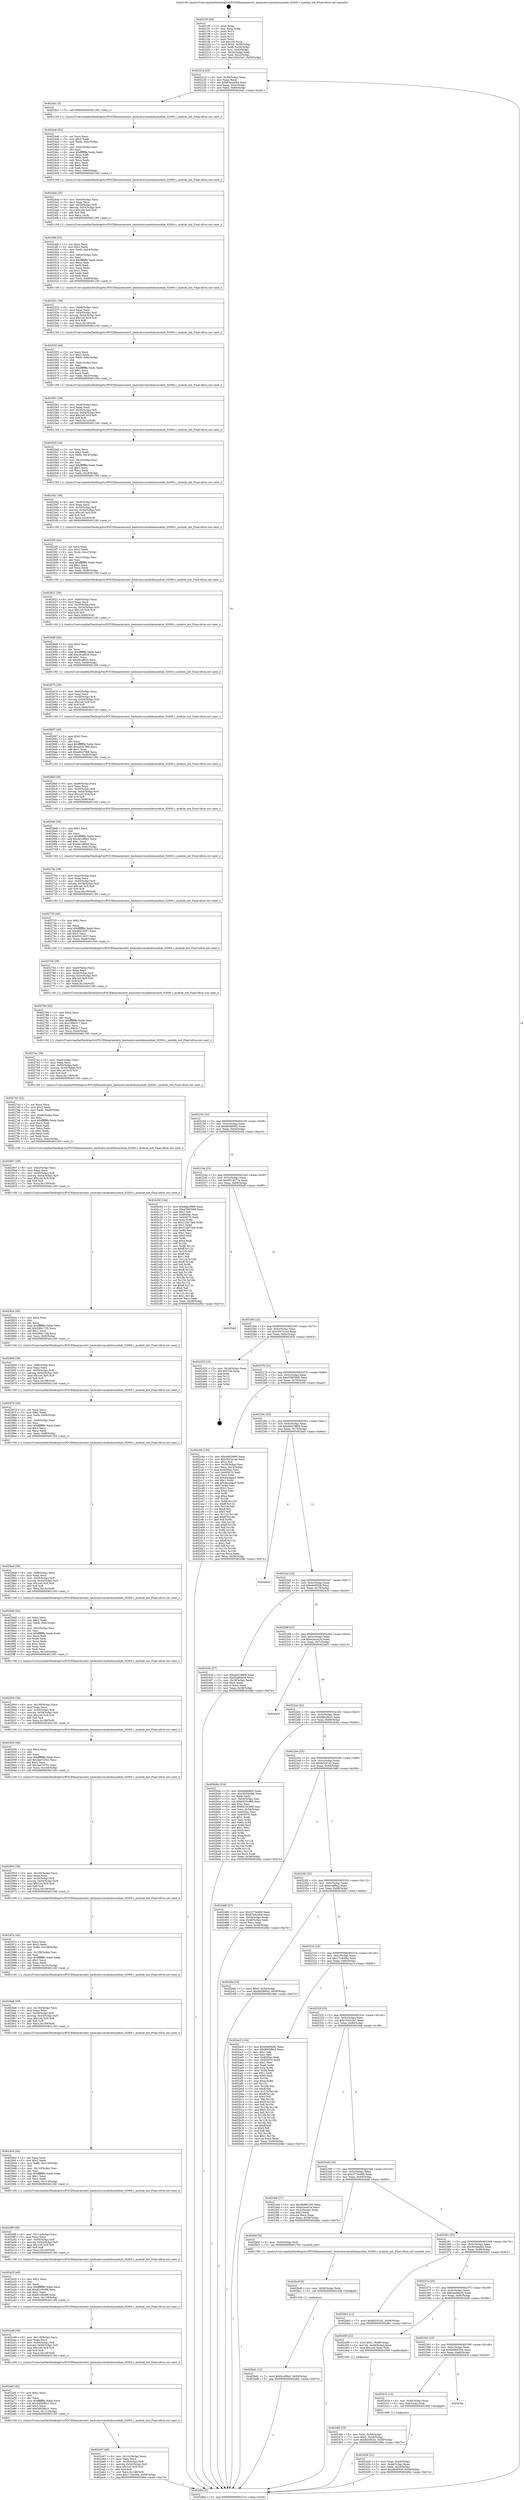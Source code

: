 digraph "0x4021f0" {
  label = "0x4021f0 (/mnt/c/Users/mathe/Desktop/tcc/POCII/binaries/extr_hashcatsrcmodulesmodule_02000.c_module_init_Final-ollvm.out::main(0))"
  labelloc = "t"
  node[shape=record]

  Entry [label="",width=0.3,height=0.3,shape=circle,fillcolor=black,style=filled]
  "0x40221d" [label="{
     0x40221d [23]\l
     | [instrs]\l
     &nbsp;&nbsp;0x40221d \<+3\>: mov -0x58(%rbp),%eax\l
     &nbsp;&nbsp;0x402220 \<+2\>: mov %eax,%ecx\l
     &nbsp;&nbsp;0x402222 \<+6\>: sub $0x87e420b4,%ecx\l
     &nbsp;&nbsp;0x402228 \<+3\>: mov %eax,-0x5c(%rbp)\l
     &nbsp;&nbsp;0x40222b \<+3\>: mov %ecx,-0x60(%rbp)\l
     &nbsp;&nbsp;0x40222e \<+6\>: je 00000000004024a1 \<main+0x2b1\>\l
  }"]
  "0x4024a1" [label="{
     0x4024a1 [5]\l
     | [instrs]\l
     &nbsp;&nbsp;0x4024a1 \<+5\>: call 0000000000401160 \<next_i\>\l
     | [calls]\l
     &nbsp;&nbsp;0x401160 \{1\} (/mnt/c/Users/mathe/Desktop/tcc/POCII/binaries/extr_hashcatsrcmodulesmodule_02000.c_module_init_Final-ollvm.out::next_i)\l
  }"]
  "0x402234" [label="{
     0x402234 [22]\l
     | [instrs]\l
     &nbsp;&nbsp;0x402234 \<+5\>: jmp 0000000000402239 \<main+0x49\>\l
     &nbsp;&nbsp;0x402239 \<+3\>: mov -0x5c(%rbp),%eax\l
     &nbsp;&nbsp;0x40223c \<+5\>: sub $0x8b5885f2,%eax\l
     &nbsp;&nbsp;0x402241 \<+3\>: mov %eax,-0x64(%rbp)\l
     &nbsp;&nbsp;0x402244 \<+6\>: je 0000000000402c0d \<main+0xa1d\>\l
  }"]
  Exit [label="",width=0.3,height=0.3,shape=circle,fillcolor=black,style=filled,peripheries=2]
  "0x402c0d" [label="{
     0x402c0d [144]\l
     | [instrs]\l
     &nbsp;&nbsp;0x402c0d \<+5\>: mov $0x6db299f0,%eax\l
     &nbsp;&nbsp;0x402c12 \<+5\>: mov $0xd7897668,%ecx\l
     &nbsp;&nbsp;0x402c17 \<+2\>: mov $0x1,%dl\l
     &nbsp;&nbsp;0x402c19 \<+7\>: mov 0x4050ac,%esi\l
     &nbsp;&nbsp;0x402c20 \<+7\>: mov 0x405070,%edi\l
     &nbsp;&nbsp;0x402c27 \<+3\>: mov %esi,%r8d\l
     &nbsp;&nbsp;0x402c2a \<+7\>: sub $0x31bb73e9,%r8d\l
     &nbsp;&nbsp;0x402c31 \<+4\>: sub $0x1,%r8d\l
     &nbsp;&nbsp;0x402c35 \<+7\>: add $0x31bb73e9,%r8d\l
     &nbsp;&nbsp;0x402c3c \<+4\>: imul %r8d,%esi\l
     &nbsp;&nbsp;0x402c40 \<+3\>: and $0x1,%esi\l
     &nbsp;&nbsp;0x402c43 \<+3\>: cmp $0x0,%esi\l
     &nbsp;&nbsp;0x402c46 \<+4\>: sete %r9b\l
     &nbsp;&nbsp;0x402c4a \<+3\>: cmp $0xa,%edi\l
     &nbsp;&nbsp;0x402c4d \<+4\>: setl %r10b\l
     &nbsp;&nbsp;0x402c51 \<+3\>: mov %r9b,%r11b\l
     &nbsp;&nbsp;0x402c54 \<+4\>: xor $0xff,%r11b\l
     &nbsp;&nbsp;0x402c58 \<+3\>: mov %r10b,%bl\l
     &nbsp;&nbsp;0x402c5b \<+3\>: xor $0xff,%bl\l
     &nbsp;&nbsp;0x402c5e \<+3\>: xor $0x1,%dl\l
     &nbsp;&nbsp;0x402c61 \<+3\>: mov %r11b,%r14b\l
     &nbsp;&nbsp;0x402c64 \<+4\>: and $0xff,%r14b\l
     &nbsp;&nbsp;0x402c68 \<+3\>: and %dl,%r9b\l
     &nbsp;&nbsp;0x402c6b \<+3\>: mov %bl,%r15b\l
     &nbsp;&nbsp;0x402c6e \<+4\>: and $0xff,%r15b\l
     &nbsp;&nbsp;0x402c72 \<+3\>: and %dl,%r10b\l
     &nbsp;&nbsp;0x402c75 \<+3\>: or %r9b,%r14b\l
     &nbsp;&nbsp;0x402c78 \<+3\>: or %r10b,%r15b\l
     &nbsp;&nbsp;0x402c7b \<+3\>: xor %r15b,%r14b\l
     &nbsp;&nbsp;0x402c7e \<+3\>: or %bl,%r11b\l
     &nbsp;&nbsp;0x402c81 \<+4\>: xor $0xff,%r11b\l
     &nbsp;&nbsp;0x402c85 \<+3\>: or $0x1,%dl\l
     &nbsp;&nbsp;0x402c88 \<+3\>: and %dl,%r11b\l
     &nbsp;&nbsp;0x402c8b \<+3\>: or %r11b,%r14b\l
     &nbsp;&nbsp;0x402c8e \<+4\>: test $0x1,%r14b\l
     &nbsp;&nbsp;0x402c92 \<+3\>: cmovne %ecx,%eax\l
     &nbsp;&nbsp;0x402c95 \<+3\>: mov %eax,-0x58(%rbp)\l
     &nbsp;&nbsp;0x402c98 \<+5\>: jmp 0000000000402d6e \<main+0xb7e\>\l
  }"]
  "0x40224a" [label="{
     0x40224a [22]\l
     | [instrs]\l
     &nbsp;&nbsp;0x40224a \<+5\>: jmp 000000000040224f \<main+0x5f\>\l
     &nbsp;&nbsp;0x40224f \<+3\>: mov -0x5c(%rbp),%eax\l
     &nbsp;&nbsp;0x402252 \<+5\>: sub $0x9014077e,%eax\l
     &nbsp;&nbsp;0x402257 \<+3\>: mov %eax,-0x68(%rbp)\l
     &nbsp;&nbsp;0x40225a \<+6\>: je 0000000000402be9 \<main+0x9f9\>\l
  }"]
  "0x402bd1" [label="{
     0x402bd1 [12]\l
     | [instrs]\l
     &nbsp;&nbsp;0x402bd1 \<+7\>: movl $0xfccdf6e2,-0x58(%rbp)\l
     &nbsp;&nbsp;0x402bd8 \<+5\>: jmp 0000000000402d6e \<main+0xb7e\>\l
  }"]
  "0x402be9" [label="{
     0x402be9\l
  }", style=dashed]
  "0x402260" [label="{
     0x402260 [22]\l
     | [instrs]\l
     &nbsp;&nbsp;0x402260 \<+5\>: jmp 0000000000402265 \<main+0x75\>\l
     &nbsp;&nbsp;0x402265 \<+3\>: mov -0x5c(%rbp),%eax\l
     &nbsp;&nbsp;0x402268 \<+5\>: sub $0xc947a1a4,%eax\l
     &nbsp;&nbsp;0x40226d \<+3\>: mov %eax,-0x6c(%rbp)\l
     &nbsp;&nbsp;0x402270 \<+6\>: je 0000000000402d33 \<main+0xb43\>\l
  }"]
  "0x402bc8" [label="{
     0x402bc8 [9]\l
     | [instrs]\l
     &nbsp;&nbsp;0x402bc8 \<+4\>: mov -0x50(%rbp),%rdi\l
     &nbsp;&nbsp;0x402bcc \<+5\>: call 0000000000401030 \<free@plt\>\l
     | [calls]\l
     &nbsp;&nbsp;0x401030 \{1\} (unknown)\l
  }"]
  "0x402d33" [label="{
     0x402d33 [19]\l
     | [instrs]\l
     &nbsp;&nbsp;0x402d33 \<+3\>: mov -0x24(%rbp),%eax\l
     &nbsp;&nbsp;0x402d36 \<+7\>: add $0x100,%rsp\l
     &nbsp;&nbsp;0x402d3d \<+1\>: pop %rbx\l
     &nbsp;&nbsp;0x402d3e \<+2\>: pop %r12\l
     &nbsp;&nbsp;0x402d40 \<+2\>: pop %r14\l
     &nbsp;&nbsp;0x402d42 \<+2\>: pop %r15\l
     &nbsp;&nbsp;0x402d44 \<+1\>: pop %rbp\l
     &nbsp;&nbsp;0x402d45 \<+1\>: ret\l
  }"]
  "0x402276" [label="{
     0x402276 [22]\l
     | [instrs]\l
     &nbsp;&nbsp;0x402276 \<+5\>: jmp 000000000040227b \<main+0x8b\>\l
     &nbsp;&nbsp;0x40227b \<+3\>: mov -0x5c(%rbp),%eax\l
     &nbsp;&nbsp;0x40227e \<+5\>: sub $0xd7897668,%eax\l
     &nbsp;&nbsp;0x402283 \<+3\>: mov %eax,-0x70(%rbp)\l
     &nbsp;&nbsp;0x402286 \<+6\>: je 0000000000402c9d \<main+0xaad\>\l
  }"]
  "0x402a97" [label="{
     0x402a97 [46]\l
     | [instrs]\l
     &nbsp;&nbsp;0x402a97 \<+6\>: mov -0x11c(%rbp),%ecx\l
     &nbsp;&nbsp;0x402a9d \<+3\>: imul %eax,%ecx\l
     &nbsp;&nbsp;0x402aa0 \<+4\>: mov -0x50(%rbp),%r8\l
     &nbsp;&nbsp;0x402aa4 \<+4\>: movslq -0x54(%rbp),%r9\l
     &nbsp;&nbsp;0x402aa8 \<+7\>: imul $0x1e0,%r9,%r9\l
     &nbsp;&nbsp;0x402aaf \<+3\>: add %r9,%r8\l
     &nbsp;&nbsp;0x402ab2 \<+7\>: mov %ecx,0x1d8(%r8)\l
     &nbsp;&nbsp;0x402ab9 \<+7\>: movl $0x17c4c49a,-0x58(%rbp)\l
     &nbsp;&nbsp;0x402ac0 \<+5\>: jmp 0000000000402d6e \<main+0xb7e\>\l
  }"]
  "0x402c9d" [label="{
     0x402c9d [150]\l
     | [instrs]\l
     &nbsp;&nbsp;0x402c9d \<+5\>: mov $0x6db299f0,%eax\l
     &nbsp;&nbsp;0x402ca2 \<+5\>: mov $0xc947a1a4,%ecx\l
     &nbsp;&nbsp;0x402ca7 \<+2\>: mov $0x1,%dl\l
     &nbsp;&nbsp;0x402ca9 \<+3\>: mov -0x30(%rbp),%esi\l
     &nbsp;&nbsp;0x402cac \<+3\>: mov %esi,-0x24(%rbp)\l
     &nbsp;&nbsp;0x402caf \<+7\>: mov 0x4050ac,%esi\l
     &nbsp;&nbsp;0x402cb6 \<+7\>: mov 0x405070,%edi\l
     &nbsp;&nbsp;0x402cbd \<+3\>: mov %esi,%r8d\l
     &nbsp;&nbsp;0x402cc0 \<+7\>: sub $0x4ea4aac5,%r8d\l
     &nbsp;&nbsp;0x402cc7 \<+4\>: sub $0x1,%r8d\l
     &nbsp;&nbsp;0x402ccb \<+7\>: add $0x4ea4aac5,%r8d\l
     &nbsp;&nbsp;0x402cd2 \<+4\>: imul %r8d,%esi\l
     &nbsp;&nbsp;0x402cd6 \<+3\>: and $0x1,%esi\l
     &nbsp;&nbsp;0x402cd9 \<+3\>: cmp $0x0,%esi\l
     &nbsp;&nbsp;0x402cdc \<+4\>: sete %r9b\l
     &nbsp;&nbsp;0x402ce0 \<+3\>: cmp $0xa,%edi\l
     &nbsp;&nbsp;0x402ce3 \<+4\>: setl %r10b\l
     &nbsp;&nbsp;0x402ce7 \<+3\>: mov %r9b,%r11b\l
     &nbsp;&nbsp;0x402cea \<+4\>: xor $0xff,%r11b\l
     &nbsp;&nbsp;0x402cee \<+3\>: mov %r10b,%bl\l
     &nbsp;&nbsp;0x402cf1 \<+3\>: xor $0xff,%bl\l
     &nbsp;&nbsp;0x402cf4 \<+3\>: xor $0x1,%dl\l
     &nbsp;&nbsp;0x402cf7 \<+3\>: mov %r11b,%r14b\l
     &nbsp;&nbsp;0x402cfa \<+4\>: and $0xff,%r14b\l
     &nbsp;&nbsp;0x402cfe \<+3\>: and %dl,%r9b\l
     &nbsp;&nbsp;0x402d01 \<+3\>: mov %bl,%r15b\l
     &nbsp;&nbsp;0x402d04 \<+4\>: and $0xff,%r15b\l
     &nbsp;&nbsp;0x402d08 \<+3\>: and %dl,%r10b\l
     &nbsp;&nbsp;0x402d0b \<+3\>: or %r9b,%r14b\l
     &nbsp;&nbsp;0x402d0e \<+3\>: or %r10b,%r15b\l
     &nbsp;&nbsp;0x402d11 \<+3\>: xor %r15b,%r14b\l
     &nbsp;&nbsp;0x402d14 \<+3\>: or %bl,%r11b\l
     &nbsp;&nbsp;0x402d17 \<+4\>: xor $0xff,%r11b\l
     &nbsp;&nbsp;0x402d1b \<+3\>: or $0x1,%dl\l
     &nbsp;&nbsp;0x402d1e \<+3\>: and %dl,%r11b\l
     &nbsp;&nbsp;0x402d21 \<+3\>: or %r11b,%r14b\l
     &nbsp;&nbsp;0x402d24 \<+4\>: test $0x1,%r14b\l
     &nbsp;&nbsp;0x402d28 \<+3\>: cmovne %ecx,%eax\l
     &nbsp;&nbsp;0x402d2b \<+3\>: mov %eax,-0x58(%rbp)\l
     &nbsp;&nbsp;0x402d2e \<+5\>: jmp 0000000000402d6e \<main+0xb7e\>\l
  }"]
  "0x40228c" [label="{
     0x40228c [22]\l
     | [instrs]\l
     &nbsp;&nbsp;0x40228c \<+5\>: jmp 0000000000402291 \<main+0xa1\>\l
     &nbsp;&nbsp;0x402291 \<+3\>: mov -0x5c(%rbp),%eax\l
     &nbsp;&nbsp;0x402294 \<+5\>: sub $0xddd19869,%eax\l
     &nbsp;&nbsp;0x402299 \<+3\>: mov %eax,-0x74(%rbp)\l
     &nbsp;&nbsp;0x40229c \<+6\>: je 0000000000402bdd \<main+0x9ed\>\l
  }"]
  "0x402a6f" [label="{
     0x402a6f [40]\l
     | [instrs]\l
     &nbsp;&nbsp;0x402a6f \<+5\>: mov $0x2,%ecx\l
     &nbsp;&nbsp;0x402a74 \<+1\>: cltd\l
     &nbsp;&nbsp;0x402a75 \<+2\>: idiv %ecx\l
     &nbsp;&nbsp;0x402a77 \<+6\>: imul $0xfffffffe,%edx,%ecx\l
     &nbsp;&nbsp;0x402a7d \<+6\>: sub $0x5d028b21,%ecx\l
     &nbsp;&nbsp;0x402a83 \<+3\>: add $0x1,%ecx\l
     &nbsp;&nbsp;0x402a86 \<+6\>: add $0x5d028b21,%ecx\l
     &nbsp;&nbsp;0x402a8c \<+6\>: mov %ecx,-0x11c(%rbp)\l
     &nbsp;&nbsp;0x402a92 \<+5\>: call 0000000000401160 \<next_i\>\l
     | [calls]\l
     &nbsp;&nbsp;0x401160 \{1\} (/mnt/c/Users/mathe/Desktop/tcc/POCII/binaries/extr_hashcatsrcmodulesmodule_02000.c_module_init_Final-ollvm.out::next_i)\l
  }"]
  "0x402bdd" [label="{
     0x402bdd\l
  }", style=dashed]
  "0x4022a2" [label="{
     0x4022a2 [22]\l
     | [instrs]\l
     &nbsp;&nbsp;0x4022a2 \<+5\>: jmp 00000000004022a7 \<main+0xb7\>\l
     &nbsp;&nbsp;0x4022a7 \<+3\>: mov -0x5c(%rbp),%eax\l
     &nbsp;&nbsp;0x4022aa \<+5\>: sub $0xdfc9f326,%eax\l
     &nbsp;&nbsp;0x4022af \<+3\>: mov %eax,-0x78(%rbp)\l
     &nbsp;&nbsp;0x4022b2 \<+6\>: je 000000000040243d \<main+0x24d\>\l
  }"]
  "0x402a48" [label="{
     0x402a48 [39]\l
     | [instrs]\l
     &nbsp;&nbsp;0x402a48 \<+6\>: mov -0x118(%rbp),%ecx\l
     &nbsp;&nbsp;0x402a4e \<+3\>: imul %eax,%ecx\l
     &nbsp;&nbsp;0x402a51 \<+4\>: mov -0x50(%rbp),%r8\l
     &nbsp;&nbsp;0x402a55 \<+4\>: movslq -0x54(%rbp),%r9\l
     &nbsp;&nbsp;0x402a59 \<+7\>: imul $0x1e0,%r9,%r9\l
     &nbsp;&nbsp;0x402a60 \<+3\>: add %r9,%r8\l
     &nbsp;&nbsp;0x402a63 \<+7\>: mov %ecx,0x1d4(%r8)\l
     &nbsp;&nbsp;0x402a6a \<+5\>: call 0000000000401160 \<next_i\>\l
     | [calls]\l
     &nbsp;&nbsp;0x401160 \{1\} (/mnt/c/Users/mathe/Desktop/tcc/POCII/binaries/extr_hashcatsrcmodulesmodule_02000.c_module_init_Final-ollvm.out::next_i)\l
  }"]
  "0x40243d" [label="{
     0x40243d [27]\l
     | [instrs]\l
     &nbsp;&nbsp;0x40243d \<+5\>: mov $0xddd19869,%eax\l
     &nbsp;&nbsp;0x402442 \<+5\>: mov $0x5aa9da34,%ecx\l
     &nbsp;&nbsp;0x402447 \<+3\>: mov -0x28(%rbp),%edx\l
     &nbsp;&nbsp;0x40244a \<+3\>: cmp $0x0,%edx\l
     &nbsp;&nbsp;0x40244d \<+3\>: cmove %ecx,%eax\l
     &nbsp;&nbsp;0x402450 \<+3\>: mov %eax,-0x58(%rbp)\l
     &nbsp;&nbsp;0x402453 \<+5\>: jmp 0000000000402d6e \<main+0xb7e\>\l
  }"]
  "0x4022b8" [label="{
     0x4022b8 [22]\l
     | [instrs]\l
     &nbsp;&nbsp;0x4022b8 \<+5\>: jmp 00000000004022bd \<main+0xcd\>\l
     &nbsp;&nbsp;0x4022bd \<+3\>: mov -0x5c(%rbp),%eax\l
     &nbsp;&nbsp;0x4022c0 \<+5\>: sub $0xe2ecec2a,%eax\l
     &nbsp;&nbsp;0x4022c5 \<+3\>: mov %eax,-0x7c(%rbp)\l
     &nbsp;&nbsp;0x4022c8 \<+6\>: je 0000000000402403 \<main+0x213\>\l
  }"]
  "0x402a20" [label="{
     0x402a20 [40]\l
     | [instrs]\l
     &nbsp;&nbsp;0x402a20 \<+5\>: mov $0x2,%ecx\l
     &nbsp;&nbsp;0x402a25 \<+1\>: cltd\l
     &nbsp;&nbsp;0x402a26 \<+2\>: idiv %ecx\l
     &nbsp;&nbsp;0x402a28 \<+6\>: imul $0xfffffffe,%edx,%ecx\l
     &nbsp;&nbsp;0x402a2e \<+6\>: add $0x81c00d9f,%ecx\l
     &nbsp;&nbsp;0x402a34 \<+3\>: add $0x1,%ecx\l
     &nbsp;&nbsp;0x402a37 \<+6\>: sub $0x81c00d9f,%ecx\l
     &nbsp;&nbsp;0x402a3d \<+6\>: mov %ecx,-0x118(%rbp)\l
     &nbsp;&nbsp;0x402a43 \<+5\>: call 0000000000401160 \<next_i\>\l
     | [calls]\l
     &nbsp;&nbsp;0x401160 \{1\} (/mnt/c/Users/mathe/Desktop/tcc/POCII/binaries/extr_hashcatsrcmodulesmodule_02000.c_module_init_Final-ollvm.out::next_i)\l
  }"]
  "0x402403" [label="{
     0x402403\l
  }", style=dashed]
  "0x4022ce" [label="{
     0x4022ce [22]\l
     | [instrs]\l
     &nbsp;&nbsp;0x4022ce \<+5\>: jmp 00000000004022d3 \<main+0xe3\>\l
     &nbsp;&nbsp;0x4022d3 \<+3\>: mov -0x5c(%rbp),%eax\l
     &nbsp;&nbsp;0x4022d6 \<+5\>: sub $0xf8929be3,%eax\l
     &nbsp;&nbsp;0x4022db \<+3\>: mov %eax,-0x80(%rbp)\l
     &nbsp;&nbsp;0x4022de \<+6\>: je 0000000000402b4b \<main+0x95b\>\l
  }"]
  "0x4029f9" [label="{
     0x4029f9 [39]\l
     | [instrs]\l
     &nbsp;&nbsp;0x4029f9 \<+6\>: mov -0x114(%rbp),%ecx\l
     &nbsp;&nbsp;0x4029ff \<+3\>: imul %eax,%ecx\l
     &nbsp;&nbsp;0x402a02 \<+4\>: mov -0x50(%rbp),%r8\l
     &nbsp;&nbsp;0x402a06 \<+4\>: movslq -0x54(%rbp),%r9\l
     &nbsp;&nbsp;0x402a0a \<+7\>: imul $0x1e0,%r9,%r9\l
     &nbsp;&nbsp;0x402a11 \<+3\>: add %r9,%r8\l
     &nbsp;&nbsp;0x402a14 \<+7\>: mov %ecx,0x1d0(%r8)\l
     &nbsp;&nbsp;0x402a1b \<+5\>: call 0000000000401160 \<next_i\>\l
     | [calls]\l
     &nbsp;&nbsp;0x401160 \{1\} (/mnt/c/Users/mathe/Desktop/tcc/POCII/binaries/extr_hashcatsrcmodulesmodule_02000.c_module_init_Final-ollvm.out::next_i)\l
  }"]
  "0x402b4b" [label="{
     0x402b4b [104]\l
     | [instrs]\l
     &nbsp;&nbsp;0x402b4b \<+5\>: mov $0x6fa80b62,%eax\l
     &nbsp;&nbsp;0x402b50 \<+5\>: mov $0x3b3bbd94,%ecx\l
     &nbsp;&nbsp;0x402b55 \<+2\>: xor %edx,%edx\l
     &nbsp;&nbsp;0x402b57 \<+3\>: mov -0x54(%rbp),%esi\l
     &nbsp;&nbsp;0x402b5a \<+6\>: sub $0xb510c988,%esi\l
     &nbsp;&nbsp;0x402b60 \<+3\>: add $0x1,%esi\l
     &nbsp;&nbsp;0x402b63 \<+6\>: add $0xb510c988,%esi\l
     &nbsp;&nbsp;0x402b69 \<+3\>: mov %esi,-0x54(%rbp)\l
     &nbsp;&nbsp;0x402b6c \<+7\>: mov 0x4050ac,%esi\l
     &nbsp;&nbsp;0x402b73 \<+7\>: mov 0x405070,%edi\l
     &nbsp;&nbsp;0x402b7a \<+3\>: sub $0x1,%edx\l
     &nbsp;&nbsp;0x402b7d \<+3\>: mov %esi,%r8d\l
     &nbsp;&nbsp;0x402b80 \<+3\>: add %edx,%r8d\l
     &nbsp;&nbsp;0x402b83 \<+4\>: imul %r8d,%esi\l
     &nbsp;&nbsp;0x402b87 \<+3\>: and $0x1,%esi\l
     &nbsp;&nbsp;0x402b8a \<+3\>: cmp $0x0,%esi\l
     &nbsp;&nbsp;0x402b8d \<+4\>: sete %r9b\l
     &nbsp;&nbsp;0x402b91 \<+3\>: cmp $0xa,%edi\l
     &nbsp;&nbsp;0x402b94 \<+4\>: setl %r10b\l
     &nbsp;&nbsp;0x402b98 \<+3\>: mov %r9b,%r11b\l
     &nbsp;&nbsp;0x402b9b \<+3\>: and %r10b,%r11b\l
     &nbsp;&nbsp;0x402b9e \<+3\>: xor %r10b,%r9b\l
     &nbsp;&nbsp;0x402ba1 \<+3\>: or %r9b,%r11b\l
     &nbsp;&nbsp;0x402ba4 \<+4\>: test $0x1,%r11b\l
     &nbsp;&nbsp;0x402ba8 \<+3\>: cmovne %ecx,%eax\l
     &nbsp;&nbsp;0x402bab \<+3\>: mov %eax,-0x58(%rbp)\l
     &nbsp;&nbsp;0x402bae \<+5\>: jmp 0000000000402d6e \<main+0xb7e\>\l
  }"]
  "0x4022e4" [label="{
     0x4022e4 [25]\l
     | [instrs]\l
     &nbsp;&nbsp;0x4022e4 \<+5\>: jmp 00000000004022e9 \<main+0xf9\>\l
     &nbsp;&nbsp;0x4022e9 \<+3\>: mov -0x5c(%rbp),%eax\l
     &nbsp;&nbsp;0x4022ec \<+5\>: sub $0xfb53f1d2,%eax\l
     &nbsp;&nbsp;0x4022f1 \<+6\>: mov %eax,-0x84(%rbp)\l
     &nbsp;&nbsp;0x4022f7 \<+6\>: je 0000000000402486 \<main+0x296\>\l
  }"]
  "0x4029cd" [label="{
     0x4029cd [44]\l
     | [instrs]\l
     &nbsp;&nbsp;0x4029cd \<+2\>: xor %ecx,%ecx\l
     &nbsp;&nbsp;0x4029cf \<+5\>: mov $0x2,%edx\l
     &nbsp;&nbsp;0x4029d4 \<+6\>: mov %edx,-0x110(%rbp)\l
     &nbsp;&nbsp;0x4029da \<+1\>: cltd\l
     &nbsp;&nbsp;0x4029db \<+6\>: mov -0x110(%rbp),%esi\l
     &nbsp;&nbsp;0x4029e1 \<+2\>: idiv %esi\l
     &nbsp;&nbsp;0x4029e3 \<+6\>: imul $0xfffffffe,%edx,%edx\l
     &nbsp;&nbsp;0x4029e9 \<+3\>: sub $0x1,%ecx\l
     &nbsp;&nbsp;0x4029ec \<+2\>: sub %ecx,%edx\l
     &nbsp;&nbsp;0x4029ee \<+6\>: mov %edx,-0x114(%rbp)\l
     &nbsp;&nbsp;0x4029f4 \<+5\>: call 0000000000401160 \<next_i\>\l
     | [calls]\l
     &nbsp;&nbsp;0x401160 \{1\} (/mnt/c/Users/mathe/Desktop/tcc/POCII/binaries/extr_hashcatsrcmodulesmodule_02000.c_module_init_Final-ollvm.out::next_i)\l
  }"]
  "0x402486" [label="{
     0x402486 [27]\l
     | [instrs]\l
     &nbsp;&nbsp;0x402486 \<+5\>: mov $0x2373e466,%eax\l
     &nbsp;&nbsp;0x40248b \<+5\>: mov $0x87e420b4,%ecx\l
     &nbsp;&nbsp;0x402490 \<+3\>: mov -0x54(%rbp),%edx\l
     &nbsp;&nbsp;0x402493 \<+3\>: cmp -0x48(%rbp),%edx\l
     &nbsp;&nbsp;0x402496 \<+3\>: cmovl %ecx,%eax\l
     &nbsp;&nbsp;0x402499 \<+3\>: mov %eax,-0x58(%rbp)\l
     &nbsp;&nbsp;0x40249c \<+5\>: jmp 0000000000402d6e \<main+0xb7e\>\l
  }"]
  "0x4022fd" [label="{
     0x4022fd [25]\l
     | [instrs]\l
     &nbsp;&nbsp;0x4022fd \<+5\>: jmp 0000000000402302 \<main+0x112\>\l
     &nbsp;&nbsp;0x402302 \<+3\>: mov -0x5c(%rbp),%eax\l
     &nbsp;&nbsp;0x402305 \<+5\>: sub $0xfccdf6e2,%eax\l
     &nbsp;&nbsp;0x40230a \<+6\>: mov %eax,-0x88(%rbp)\l
     &nbsp;&nbsp;0x402310 \<+6\>: je 0000000000402bfa \<main+0xa0a\>\l
  }"]
  "0x4029a6" [label="{
     0x4029a6 [39]\l
     | [instrs]\l
     &nbsp;&nbsp;0x4029a6 \<+6\>: mov -0x10c(%rbp),%ecx\l
     &nbsp;&nbsp;0x4029ac \<+3\>: imul %eax,%ecx\l
     &nbsp;&nbsp;0x4029af \<+4\>: mov -0x50(%rbp),%r8\l
     &nbsp;&nbsp;0x4029b3 \<+4\>: movslq -0x54(%rbp),%r9\l
     &nbsp;&nbsp;0x4029b7 \<+7\>: imul $0x1e0,%r9,%r9\l
     &nbsp;&nbsp;0x4029be \<+3\>: add %r9,%r8\l
     &nbsp;&nbsp;0x4029c1 \<+7\>: mov %ecx,0x198(%r8)\l
     &nbsp;&nbsp;0x4029c8 \<+5\>: call 0000000000401160 \<next_i\>\l
     | [calls]\l
     &nbsp;&nbsp;0x401160 \{1\} (/mnt/c/Users/mathe/Desktop/tcc/POCII/binaries/extr_hashcatsrcmodulesmodule_02000.c_module_init_Final-ollvm.out::next_i)\l
  }"]
  "0x402bfa" [label="{
     0x402bfa [19]\l
     | [instrs]\l
     &nbsp;&nbsp;0x402bfa \<+7\>: movl $0x0,-0x30(%rbp)\l
     &nbsp;&nbsp;0x402c01 \<+7\>: movl $0x8b5885f2,-0x58(%rbp)\l
     &nbsp;&nbsp;0x402c08 \<+5\>: jmp 0000000000402d6e \<main+0xb7e\>\l
  }"]
  "0x402316" [label="{
     0x402316 [25]\l
     | [instrs]\l
     &nbsp;&nbsp;0x402316 \<+5\>: jmp 000000000040231b \<main+0x12b\>\l
     &nbsp;&nbsp;0x40231b \<+3\>: mov -0x5c(%rbp),%eax\l
     &nbsp;&nbsp;0x40231e \<+5\>: sub $0x17c4c49a,%eax\l
     &nbsp;&nbsp;0x402323 \<+6\>: mov %eax,-0x8c(%rbp)\l
     &nbsp;&nbsp;0x402329 \<+6\>: je 0000000000402ac5 \<main+0x8d5\>\l
  }"]
  "0x40297a" [label="{
     0x40297a [44]\l
     | [instrs]\l
     &nbsp;&nbsp;0x40297a \<+2\>: xor %ecx,%ecx\l
     &nbsp;&nbsp;0x40297c \<+5\>: mov $0x2,%edx\l
     &nbsp;&nbsp;0x402981 \<+6\>: mov %edx,-0x108(%rbp)\l
     &nbsp;&nbsp;0x402987 \<+1\>: cltd\l
     &nbsp;&nbsp;0x402988 \<+6\>: mov -0x108(%rbp),%esi\l
     &nbsp;&nbsp;0x40298e \<+2\>: idiv %esi\l
     &nbsp;&nbsp;0x402990 \<+6\>: imul $0xfffffffe,%edx,%edx\l
     &nbsp;&nbsp;0x402996 \<+3\>: sub $0x1,%ecx\l
     &nbsp;&nbsp;0x402999 \<+2\>: sub %ecx,%edx\l
     &nbsp;&nbsp;0x40299b \<+6\>: mov %edx,-0x10c(%rbp)\l
     &nbsp;&nbsp;0x4029a1 \<+5\>: call 0000000000401160 \<next_i\>\l
     | [calls]\l
     &nbsp;&nbsp;0x401160 \{1\} (/mnt/c/Users/mathe/Desktop/tcc/POCII/binaries/extr_hashcatsrcmodulesmodule_02000.c_module_init_Final-ollvm.out::next_i)\l
  }"]
  "0x402ac5" [label="{
     0x402ac5 [134]\l
     | [instrs]\l
     &nbsp;&nbsp;0x402ac5 \<+5\>: mov $0x6fa80b62,%eax\l
     &nbsp;&nbsp;0x402aca \<+5\>: mov $0xf8929be3,%ecx\l
     &nbsp;&nbsp;0x402acf \<+2\>: mov $0x1,%dl\l
     &nbsp;&nbsp;0x402ad1 \<+2\>: xor %esi,%esi\l
     &nbsp;&nbsp;0x402ad3 \<+7\>: mov 0x4050ac,%edi\l
     &nbsp;&nbsp;0x402ada \<+8\>: mov 0x405070,%r8d\l
     &nbsp;&nbsp;0x402ae2 \<+3\>: sub $0x1,%esi\l
     &nbsp;&nbsp;0x402ae5 \<+3\>: mov %edi,%r9d\l
     &nbsp;&nbsp;0x402ae8 \<+3\>: add %esi,%r9d\l
     &nbsp;&nbsp;0x402aeb \<+4\>: imul %r9d,%edi\l
     &nbsp;&nbsp;0x402aef \<+3\>: and $0x1,%edi\l
     &nbsp;&nbsp;0x402af2 \<+3\>: cmp $0x0,%edi\l
     &nbsp;&nbsp;0x402af5 \<+4\>: sete %r10b\l
     &nbsp;&nbsp;0x402af9 \<+4\>: cmp $0xa,%r8d\l
     &nbsp;&nbsp;0x402afd \<+4\>: setl %r11b\l
     &nbsp;&nbsp;0x402b01 \<+3\>: mov %r10b,%bl\l
     &nbsp;&nbsp;0x402b04 \<+3\>: xor $0xff,%bl\l
     &nbsp;&nbsp;0x402b07 \<+3\>: mov %r11b,%r14b\l
     &nbsp;&nbsp;0x402b0a \<+4\>: xor $0xff,%r14b\l
     &nbsp;&nbsp;0x402b0e \<+3\>: xor $0x0,%dl\l
     &nbsp;&nbsp;0x402b11 \<+3\>: mov %bl,%r15b\l
     &nbsp;&nbsp;0x402b14 \<+4\>: and $0x0,%r15b\l
     &nbsp;&nbsp;0x402b18 \<+3\>: and %dl,%r10b\l
     &nbsp;&nbsp;0x402b1b \<+3\>: mov %r14b,%r12b\l
     &nbsp;&nbsp;0x402b1e \<+4\>: and $0x0,%r12b\l
     &nbsp;&nbsp;0x402b22 \<+3\>: and %dl,%r11b\l
     &nbsp;&nbsp;0x402b25 \<+3\>: or %r10b,%r15b\l
     &nbsp;&nbsp;0x402b28 \<+3\>: or %r11b,%r12b\l
     &nbsp;&nbsp;0x402b2b \<+3\>: xor %r12b,%r15b\l
     &nbsp;&nbsp;0x402b2e \<+3\>: or %r14b,%bl\l
     &nbsp;&nbsp;0x402b31 \<+3\>: xor $0xff,%bl\l
     &nbsp;&nbsp;0x402b34 \<+3\>: or $0x0,%dl\l
     &nbsp;&nbsp;0x402b37 \<+2\>: and %dl,%bl\l
     &nbsp;&nbsp;0x402b39 \<+3\>: or %bl,%r15b\l
     &nbsp;&nbsp;0x402b3c \<+4\>: test $0x1,%r15b\l
     &nbsp;&nbsp;0x402b40 \<+3\>: cmovne %ecx,%eax\l
     &nbsp;&nbsp;0x402b43 \<+3\>: mov %eax,-0x58(%rbp)\l
     &nbsp;&nbsp;0x402b46 \<+5\>: jmp 0000000000402d6e \<main+0xb7e\>\l
  }"]
  "0x40232f" [label="{
     0x40232f [25]\l
     | [instrs]\l
     &nbsp;&nbsp;0x40232f \<+5\>: jmp 0000000000402334 \<main+0x144\>\l
     &nbsp;&nbsp;0x402334 \<+3\>: mov -0x5c(%rbp),%eax\l
     &nbsp;&nbsp;0x402337 \<+5\>: sub $0x1943c3e7,%eax\l
     &nbsp;&nbsp;0x40233c \<+6\>: mov %eax,-0x90(%rbp)\l
     &nbsp;&nbsp;0x402342 \<+6\>: je 00000000004023e8 \<main+0x1f8\>\l
  }"]
  "0x402953" [label="{
     0x402953 [39]\l
     | [instrs]\l
     &nbsp;&nbsp;0x402953 \<+6\>: mov -0x104(%rbp),%ecx\l
     &nbsp;&nbsp;0x402959 \<+3\>: imul %eax,%ecx\l
     &nbsp;&nbsp;0x40295c \<+4\>: mov -0x50(%rbp),%r8\l
     &nbsp;&nbsp;0x402960 \<+4\>: movslq -0x54(%rbp),%r9\l
     &nbsp;&nbsp;0x402964 \<+7\>: imul $0x1e0,%r9,%r9\l
     &nbsp;&nbsp;0x40296b \<+3\>: add %r9,%r8\l
     &nbsp;&nbsp;0x40296e \<+7\>: mov %ecx,0x194(%r8)\l
     &nbsp;&nbsp;0x402975 \<+5\>: call 0000000000401160 \<next_i\>\l
     | [calls]\l
     &nbsp;&nbsp;0x401160 \{1\} (/mnt/c/Users/mathe/Desktop/tcc/POCII/binaries/extr_hashcatsrcmodulesmodule_02000.c_module_init_Final-ollvm.out::next_i)\l
  }"]
  "0x4023e8" [label="{
     0x4023e8 [27]\l
     | [instrs]\l
     &nbsp;&nbsp;0x4023e8 \<+5\>: mov $0x6b882250,%eax\l
     &nbsp;&nbsp;0x4023ed \<+5\>: mov $0xe2ecec2a,%ecx\l
     &nbsp;&nbsp;0x4023f2 \<+3\>: mov -0x2c(%rbp),%edx\l
     &nbsp;&nbsp;0x4023f5 \<+3\>: cmp $0x2,%edx\l
     &nbsp;&nbsp;0x4023f8 \<+3\>: cmovne %ecx,%eax\l
     &nbsp;&nbsp;0x4023fb \<+3\>: mov %eax,-0x58(%rbp)\l
     &nbsp;&nbsp;0x4023fe \<+5\>: jmp 0000000000402d6e \<main+0xb7e\>\l
  }"]
  "0x402348" [label="{
     0x402348 [25]\l
     | [instrs]\l
     &nbsp;&nbsp;0x402348 \<+5\>: jmp 000000000040234d \<main+0x15d\>\l
     &nbsp;&nbsp;0x40234d \<+3\>: mov -0x5c(%rbp),%eax\l
     &nbsp;&nbsp;0x402350 \<+5\>: sub $0x2373e466,%eax\l
     &nbsp;&nbsp;0x402355 \<+6\>: mov %eax,-0x94(%rbp)\l
     &nbsp;&nbsp;0x40235b \<+6\>: je 0000000000402bbf \<main+0x9cf\>\l
  }"]
  "0x402d6e" [label="{
     0x402d6e [5]\l
     | [instrs]\l
     &nbsp;&nbsp;0x402d6e \<+5\>: jmp 000000000040221d \<main+0x2d\>\l
  }"]
  "0x4021f0" [label="{
     0x4021f0 [45]\l
     | [instrs]\l
     &nbsp;&nbsp;0x4021f0 \<+1\>: push %rbp\l
     &nbsp;&nbsp;0x4021f1 \<+3\>: mov %rsp,%rbp\l
     &nbsp;&nbsp;0x4021f4 \<+2\>: push %r15\l
     &nbsp;&nbsp;0x4021f6 \<+2\>: push %r14\l
     &nbsp;&nbsp;0x4021f8 \<+2\>: push %r12\l
     &nbsp;&nbsp;0x4021fa \<+1\>: push %rbx\l
     &nbsp;&nbsp;0x4021fb \<+7\>: sub $0x100,%rsp\l
     &nbsp;&nbsp;0x402202 \<+7\>: movl $0x0,-0x30(%rbp)\l
     &nbsp;&nbsp;0x402209 \<+3\>: mov %edi,-0x34(%rbp)\l
     &nbsp;&nbsp;0x40220c \<+4\>: mov %rsi,-0x40(%rbp)\l
     &nbsp;&nbsp;0x402210 \<+3\>: mov -0x34(%rbp),%edi\l
     &nbsp;&nbsp;0x402213 \<+3\>: mov %edi,-0x2c(%rbp)\l
     &nbsp;&nbsp;0x402216 \<+7\>: movl $0x1943c3e7,-0x58(%rbp)\l
  }"]
  "0x40292b" [label="{
     0x40292b [40]\l
     | [instrs]\l
     &nbsp;&nbsp;0x40292b \<+5\>: mov $0x2,%ecx\l
     &nbsp;&nbsp;0x402930 \<+1\>: cltd\l
     &nbsp;&nbsp;0x402931 \<+2\>: idiv %ecx\l
     &nbsp;&nbsp;0x402933 \<+6\>: imul $0xfffffffe,%edx,%ecx\l
     &nbsp;&nbsp;0x402939 \<+6\>: add $0x3ae7d7b1,%ecx\l
     &nbsp;&nbsp;0x40293f \<+3\>: add $0x1,%ecx\l
     &nbsp;&nbsp;0x402942 \<+6\>: sub $0x3ae7d7b1,%ecx\l
     &nbsp;&nbsp;0x402948 \<+6\>: mov %ecx,-0x104(%rbp)\l
     &nbsp;&nbsp;0x40294e \<+5\>: call 0000000000401160 \<next_i\>\l
     | [calls]\l
     &nbsp;&nbsp;0x401160 \{1\} (/mnt/c/Users/mathe/Desktop/tcc/POCII/binaries/extr_hashcatsrcmodulesmodule_02000.c_module_init_Final-ollvm.out::next_i)\l
  }"]
  "0x402bbf" [label="{
     0x402bbf [9]\l
     | [instrs]\l
     &nbsp;&nbsp;0x402bbf \<+4\>: mov -0x50(%rbp),%rdi\l
     &nbsp;&nbsp;0x402bc3 \<+5\>: call 0000000000401780 \<module_init\>\l
     | [calls]\l
     &nbsp;&nbsp;0x401780 \{1\} (/mnt/c/Users/mathe/Desktop/tcc/POCII/binaries/extr_hashcatsrcmodulesmodule_02000.c_module_init_Final-ollvm.out::module_init)\l
  }"]
  "0x402361" [label="{
     0x402361 [25]\l
     | [instrs]\l
     &nbsp;&nbsp;0x402361 \<+5\>: jmp 0000000000402366 \<main+0x176\>\l
     &nbsp;&nbsp;0x402366 \<+3\>: mov -0x5c(%rbp),%eax\l
     &nbsp;&nbsp;0x402369 \<+5\>: sub $0x3b3bbd94,%eax\l
     &nbsp;&nbsp;0x40236e \<+6\>: mov %eax,-0x98(%rbp)\l
     &nbsp;&nbsp;0x402374 \<+6\>: je 0000000000402bb3 \<main+0x9c3\>\l
  }"]
  "0x402904" [label="{
     0x402904 [39]\l
     | [instrs]\l
     &nbsp;&nbsp;0x402904 \<+6\>: mov -0x100(%rbp),%ecx\l
     &nbsp;&nbsp;0x40290a \<+3\>: imul %eax,%ecx\l
     &nbsp;&nbsp;0x40290d \<+4\>: mov -0x50(%rbp),%r8\l
     &nbsp;&nbsp;0x402911 \<+4\>: movslq -0x54(%rbp),%r9\l
     &nbsp;&nbsp;0x402915 \<+7\>: imul $0x1e0,%r9,%r9\l
     &nbsp;&nbsp;0x40291c \<+3\>: add %r9,%r8\l
     &nbsp;&nbsp;0x40291f \<+7\>: mov %ecx,0x190(%r8)\l
     &nbsp;&nbsp;0x402926 \<+5\>: call 0000000000401160 \<next_i\>\l
     | [calls]\l
     &nbsp;&nbsp;0x401160 \{1\} (/mnt/c/Users/mathe/Desktop/tcc/POCII/binaries/extr_hashcatsrcmodulesmodule_02000.c_module_init_Final-ollvm.out::next_i)\l
  }"]
  "0x402bb3" [label="{
     0x402bb3 [12]\l
     | [instrs]\l
     &nbsp;&nbsp;0x402bb3 \<+7\>: movl $0xfb53f1d2,-0x58(%rbp)\l
     &nbsp;&nbsp;0x402bba \<+5\>: jmp 0000000000402d6e \<main+0xb7e\>\l
  }"]
  "0x40237a" [label="{
     0x40237a [25]\l
     | [instrs]\l
     &nbsp;&nbsp;0x40237a \<+5\>: jmp 000000000040237f \<main+0x18f\>\l
     &nbsp;&nbsp;0x40237f \<+3\>: mov -0x5c(%rbp),%eax\l
     &nbsp;&nbsp;0x402382 \<+5\>: sub $0x5aa9da34,%eax\l
     &nbsp;&nbsp;0x402387 \<+6\>: mov %eax,-0x9c(%rbp)\l
     &nbsp;&nbsp;0x40238d \<+6\>: je 0000000000402458 \<main+0x268\>\l
  }"]
  "0x4028d0" [label="{
     0x4028d0 [52]\l
     | [instrs]\l
     &nbsp;&nbsp;0x4028d0 \<+2\>: xor %ecx,%ecx\l
     &nbsp;&nbsp;0x4028d2 \<+5\>: mov $0x2,%edx\l
     &nbsp;&nbsp;0x4028d7 \<+6\>: mov %edx,-0xfc(%rbp)\l
     &nbsp;&nbsp;0x4028dd \<+1\>: cltd\l
     &nbsp;&nbsp;0x4028de \<+6\>: mov -0xfc(%rbp),%esi\l
     &nbsp;&nbsp;0x4028e4 \<+2\>: idiv %esi\l
     &nbsp;&nbsp;0x4028e6 \<+6\>: imul $0xfffffffe,%edx,%edx\l
     &nbsp;&nbsp;0x4028ec \<+2\>: mov %ecx,%edi\l
     &nbsp;&nbsp;0x4028ee \<+2\>: sub %edx,%edi\l
     &nbsp;&nbsp;0x4028f0 \<+2\>: mov %ecx,%edx\l
     &nbsp;&nbsp;0x4028f2 \<+3\>: sub $0x1,%edx\l
     &nbsp;&nbsp;0x4028f5 \<+2\>: add %edx,%edi\l
     &nbsp;&nbsp;0x4028f7 \<+2\>: sub %edi,%ecx\l
     &nbsp;&nbsp;0x4028f9 \<+6\>: mov %ecx,-0x100(%rbp)\l
     &nbsp;&nbsp;0x4028ff \<+5\>: call 0000000000401160 \<next_i\>\l
     | [calls]\l
     &nbsp;&nbsp;0x401160 \{1\} (/mnt/c/Users/mathe/Desktop/tcc/POCII/binaries/extr_hashcatsrcmodulesmodule_02000.c_module_init_Final-ollvm.out::next_i)\l
  }"]
  "0x402458" [label="{
     0x402458 [23]\l
     | [instrs]\l
     &nbsp;&nbsp;0x402458 \<+7\>: movl $0x1,-0x48(%rbp)\l
     &nbsp;&nbsp;0x40245f \<+4\>: movslq -0x48(%rbp),%rax\l
     &nbsp;&nbsp;0x402463 \<+7\>: imul $0x1e0,%rax,%rdi\l
     &nbsp;&nbsp;0x40246a \<+5\>: call 0000000000401050 \<malloc@plt\>\l
     | [calls]\l
     &nbsp;&nbsp;0x401050 \{1\} (unknown)\l
  }"]
  "0x402393" [label="{
     0x402393 [25]\l
     | [instrs]\l
     &nbsp;&nbsp;0x402393 \<+5\>: jmp 0000000000402398 \<main+0x1a8\>\l
     &nbsp;&nbsp;0x402398 \<+3\>: mov -0x5c(%rbp),%eax\l
     &nbsp;&nbsp;0x40239b \<+5\>: sub $0x6b882250,%eax\l
     &nbsp;&nbsp;0x4023a0 \<+6\>: mov %eax,-0xa0(%rbp)\l
     &nbsp;&nbsp;0x4023a6 \<+6\>: je 000000000040241b \<main+0x22b\>\l
  }"]
  "0x4028a9" [label="{
     0x4028a9 [39]\l
     | [instrs]\l
     &nbsp;&nbsp;0x4028a9 \<+6\>: mov -0xf8(%rbp),%ecx\l
     &nbsp;&nbsp;0x4028af \<+3\>: imul %eax,%ecx\l
     &nbsp;&nbsp;0x4028b2 \<+4\>: mov -0x50(%rbp),%r8\l
     &nbsp;&nbsp;0x4028b6 \<+4\>: movslq -0x54(%rbp),%r9\l
     &nbsp;&nbsp;0x4028ba \<+7\>: imul $0x1e0,%r9,%r9\l
     &nbsp;&nbsp;0x4028c1 \<+3\>: add %r9,%r8\l
     &nbsp;&nbsp;0x4028c4 \<+7\>: mov %ecx,0x18c(%r8)\l
     &nbsp;&nbsp;0x4028cb \<+5\>: call 0000000000401160 \<next_i\>\l
     | [calls]\l
     &nbsp;&nbsp;0x401160 \{1\} (/mnt/c/Users/mathe/Desktop/tcc/POCII/binaries/extr_hashcatsrcmodulesmodule_02000.c_module_init_Final-ollvm.out::next_i)\l
  }"]
  "0x40241b" [label="{
     0x40241b [13]\l
     | [instrs]\l
     &nbsp;&nbsp;0x40241b \<+4\>: mov -0x40(%rbp),%rax\l
     &nbsp;&nbsp;0x40241f \<+4\>: mov 0x8(%rax),%rdi\l
     &nbsp;&nbsp;0x402423 \<+5\>: call 0000000000401060 \<atoi@plt\>\l
     | [calls]\l
     &nbsp;&nbsp;0x401060 \{1\} (unknown)\l
  }"]
  "0x4023ac" [label="{
     0x4023ac\l
  }", style=dashed]
  "0x402428" [label="{
     0x402428 [21]\l
     | [instrs]\l
     &nbsp;&nbsp;0x402428 \<+3\>: mov %eax,-0x44(%rbp)\l
     &nbsp;&nbsp;0x40242b \<+3\>: mov -0x44(%rbp),%eax\l
     &nbsp;&nbsp;0x40242e \<+3\>: mov %eax,-0x28(%rbp)\l
     &nbsp;&nbsp;0x402431 \<+7\>: movl $0xdfc9f326,-0x58(%rbp)\l
     &nbsp;&nbsp;0x402438 \<+5\>: jmp 0000000000402d6e \<main+0xb7e\>\l
  }"]
  "0x40246f" [label="{
     0x40246f [23]\l
     | [instrs]\l
     &nbsp;&nbsp;0x40246f \<+4\>: mov %rax,-0x50(%rbp)\l
     &nbsp;&nbsp;0x402473 \<+7\>: movl $0x0,-0x54(%rbp)\l
     &nbsp;&nbsp;0x40247a \<+7\>: movl $0xfb53f1d2,-0x58(%rbp)\l
     &nbsp;&nbsp;0x402481 \<+5\>: jmp 0000000000402d6e \<main+0xb7e\>\l
  }"]
  "0x4024a6" [label="{
     0x4024a6 [52]\l
     | [instrs]\l
     &nbsp;&nbsp;0x4024a6 \<+2\>: xor %ecx,%ecx\l
     &nbsp;&nbsp;0x4024a8 \<+5\>: mov $0x2,%edx\l
     &nbsp;&nbsp;0x4024ad \<+6\>: mov %edx,-0xac(%rbp)\l
     &nbsp;&nbsp;0x4024b3 \<+1\>: cltd\l
     &nbsp;&nbsp;0x4024b4 \<+6\>: mov -0xac(%rbp),%esi\l
     &nbsp;&nbsp;0x4024ba \<+2\>: idiv %esi\l
     &nbsp;&nbsp;0x4024bc \<+6\>: imul $0xfffffffe,%edx,%edx\l
     &nbsp;&nbsp;0x4024c2 \<+2\>: mov %ecx,%edi\l
     &nbsp;&nbsp;0x4024c4 \<+2\>: sub %edx,%edi\l
     &nbsp;&nbsp;0x4024c6 \<+2\>: mov %ecx,%edx\l
     &nbsp;&nbsp;0x4024c8 \<+3\>: sub $0x1,%edx\l
     &nbsp;&nbsp;0x4024cb \<+2\>: add %edx,%edi\l
     &nbsp;&nbsp;0x4024cd \<+2\>: sub %edi,%ecx\l
     &nbsp;&nbsp;0x4024cf \<+6\>: mov %ecx,-0xb0(%rbp)\l
     &nbsp;&nbsp;0x4024d5 \<+5\>: call 0000000000401160 \<next_i\>\l
     | [calls]\l
     &nbsp;&nbsp;0x401160 \{1\} (/mnt/c/Users/mathe/Desktop/tcc/POCII/binaries/extr_hashcatsrcmodulesmodule_02000.c_module_init_Final-ollvm.out::next_i)\l
  }"]
  "0x4024da" [label="{
     0x4024da [35]\l
     | [instrs]\l
     &nbsp;&nbsp;0x4024da \<+6\>: mov -0xb0(%rbp),%ecx\l
     &nbsp;&nbsp;0x4024e0 \<+3\>: imul %eax,%ecx\l
     &nbsp;&nbsp;0x4024e3 \<+4\>: mov -0x50(%rbp),%r8\l
     &nbsp;&nbsp;0x4024e7 \<+4\>: movslq -0x54(%rbp),%r9\l
     &nbsp;&nbsp;0x4024eb \<+7\>: imul $0x1e0,%r9,%r9\l
     &nbsp;&nbsp;0x4024f2 \<+3\>: add %r9,%r8\l
     &nbsp;&nbsp;0x4024f5 \<+3\>: mov %ecx,(%r8)\l
     &nbsp;&nbsp;0x4024f8 \<+5\>: call 0000000000401160 \<next_i\>\l
     | [calls]\l
     &nbsp;&nbsp;0x401160 \{1\} (/mnt/c/Users/mathe/Desktop/tcc/POCII/binaries/extr_hashcatsrcmodulesmodule_02000.c_module_init_Final-ollvm.out::next_i)\l
  }"]
  "0x4024fd" [label="{
     0x4024fd [52]\l
     | [instrs]\l
     &nbsp;&nbsp;0x4024fd \<+2\>: xor %ecx,%ecx\l
     &nbsp;&nbsp;0x4024ff \<+5\>: mov $0x2,%edx\l
     &nbsp;&nbsp;0x402504 \<+6\>: mov %edx,-0xb4(%rbp)\l
     &nbsp;&nbsp;0x40250a \<+1\>: cltd\l
     &nbsp;&nbsp;0x40250b \<+6\>: mov -0xb4(%rbp),%esi\l
     &nbsp;&nbsp;0x402511 \<+2\>: idiv %esi\l
     &nbsp;&nbsp;0x402513 \<+6\>: imul $0xfffffffe,%edx,%edx\l
     &nbsp;&nbsp;0x402519 \<+2\>: mov %ecx,%edi\l
     &nbsp;&nbsp;0x40251b \<+2\>: sub %edx,%edi\l
     &nbsp;&nbsp;0x40251d \<+2\>: mov %ecx,%edx\l
     &nbsp;&nbsp;0x40251f \<+3\>: sub $0x1,%edx\l
     &nbsp;&nbsp;0x402522 \<+2\>: add %edx,%edi\l
     &nbsp;&nbsp;0x402524 \<+2\>: sub %edi,%ecx\l
     &nbsp;&nbsp;0x402526 \<+6\>: mov %ecx,-0xb8(%rbp)\l
     &nbsp;&nbsp;0x40252c \<+5\>: call 0000000000401160 \<next_i\>\l
     | [calls]\l
     &nbsp;&nbsp;0x401160 \{1\} (/mnt/c/Users/mathe/Desktop/tcc/POCII/binaries/extr_hashcatsrcmodulesmodule_02000.c_module_init_Final-ollvm.out::next_i)\l
  }"]
  "0x402531" [label="{
     0x402531 [36]\l
     | [instrs]\l
     &nbsp;&nbsp;0x402531 \<+6\>: mov -0xb8(%rbp),%ecx\l
     &nbsp;&nbsp;0x402537 \<+3\>: imul %eax,%ecx\l
     &nbsp;&nbsp;0x40253a \<+4\>: mov -0x50(%rbp),%r8\l
     &nbsp;&nbsp;0x40253e \<+4\>: movslq -0x54(%rbp),%r9\l
     &nbsp;&nbsp;0x402542 \<+7\>: imul $0x1e0,%r9,%r9\l
     &nbsp;&nbsp;0x402549 \<+3\>: add %r9,%r8\l
     &nbsp;&nbsp;0x40254c \<+4\>: mov %ecx,0x18(%r8)\l
     &nbsp;&nbsp;0x402550 \<+5\>: call 0000000000401160 \<next_i\>\l
     | [calls]\l
     &nbsp;&nbsp;0x401160 \{1\} (/mnt/c/Users/mathe/Desktop/tcc/POCII/binaries/extr_hashcatsrcmodulesmodule_02000.c_module_init_Final-ollvm.out::next_i)\l
  }"]
  "0x402555" [label="{
     0x402555 [44]\l
     | [instrs]\l
     &nbsp;&nbsp;0x402555 \<+2\>: xor %ecx,%ecx\l
     &nbsp;&nbsp;0x402557 \<+5\>: mov $0x2,%edx\l
     &nbsp;&nbsp;0x40255c \<+6\>: mov %edx,-0xbc(%rbp)\l
     &nbsp;&nbsp;0x402562 \<+1\>: cltd\l
     &nbsp;&nbsp;0x402563 \<+6\>: mov -0xbc(%rbp),%esi\l
     &nbsp;&nbsp;0x402569 \<+2\>: idiv %esi\l
     &nbsp;&nbsp;0x40256b \<+6\>: imul $0xfffffffe,%edx,%edx\l
     &nbsp;&nbsp;0x402571 \<+3\>: sub $0x1,%ecx\l
     &nbsp;&nbsp;0x402574 \<+2\>: sub %ecx,%edx\l
     &nbsp;&nbsp;0x402576 \<+6\>: mov %edx,-0xc0(%rbp)\l
     &nbsp;&nbsp;0x40257c \<+5\>: call 0000000000401160 \<next_i\>\l
     | [calls]\l
     &nbsp;&nbsp;0x401160 \{1\} (/mnt/c/Users/mathe/Desktop/tcc/POCII/binaries/extr_hashcatsrcmodulesmodule_02000.c_module_init_Final-ollvm.out::next_i)\l
  }"]
  "0x402581" [label="{
     0x402581 [36]\l
     | [instrs]\l
     &nbsp;&nbsp;0x402581 \<+6\>: mov -0xc0(%rbp),%ecx\l
     &nbsp;&nbsp;0x402587 \<+3\>: imul %eax,%ecx\l
     &nbsp;&nbsp;0x40258a \<+4\>: mov -0x50(%rbp),%r8\l
     &nbsp;&nbsp;0x40258e \<+4\>: movslq -0x54(%rbp),%r9\l
     &nbsp;&nbsp;0x402592 \<+7\>: imul $0x1e0,%r9,%r9\l
     &nbsp;&nbsp;0x402599 \<+3\>: add %r9,%r8\l
     &nbsp;&nbsp;0x40259c \<+4\>: mov %ecx,0x1c(%r8)\l
     &nbsp;&nbsp;0x4025a0 \<+5\>: call 0000000000401160 \<next_i\>\l
     | [calls]\l
     &nbsp;&nbsp;0x401160 \{1\} (/mnt/c/Users/mathe/Desktop/tcc/POCII/binaries/extr_hashcatsrcmodulesmodule_02000.c_module_init_Final-ollvm.out::next_i)\l
  }"]
  "0x4025a5" [label="{
     0x4025a5 [44]\l
     | [instrs]\l
     &nbsp;&nbsp;0x4025a5 \<+2\>: xor %ecx,%ecx\l
     &nbsp;&nbsp;0x4025a7 \<+5\>: mov $0x2,%edx\l
     &nbsp;&nbsp;0x4025ac \<+6\>: mov %edx,-0xc4(%rbp)\l
     &nbsp;&nbsp;0x4025b2 \<+1\>: cltd\l
     &nbsp;&nbsp;0x4025b3 \<+6\>: mov -0xc4(%rbp),%esi\l
     &nbsp;&nbsp;0x4025b9 \<+2\>: idiv %esi\l
     &nbsp;&nbsp;0x4025bb \<+6\>: imul $0xfffffffe,%edx,%edx\l
     &nbsp;&nbsp;0x4025c1 \<+3\>: sub $0x1,%ecx\l
     &nbsp;&nbsp;0x4025c4 \<+2\>: sub %ecx,%edx\l
     &nbsp;&nbsp;0x4025c6 \<+6\>: mov %edx,-0xc8(%rbp)\l
     &nbsp;&nbsp;0x4025cc \<+5\>: call 0000000000401160 \<next_i\>\l
     | [calls]\l
     &nbsp;&nbsp;0x401160 \{1\} (/mnt/c/Users/mathe/Desktop/tcc/POCII/binaries/extr_hashcatsrcmodulesmodule_02000.c_module_init_Final-ollvm.out::next_i)\l
  }"]
  "0x4025d1" [label="{
     0x4025d1 [36]\l
     | [instrs]\l
     &nbsp;&nbsp;0x4025d1 \<+6\>: mov -0xc8(%rbp),%ecx\l
     &nbsp;&nbsp;0x4025d7 \<+3\>: imul %eax,%ecx\l
     &nbsp;&nbsp;0x4025da \<+4\>: mov -0x50(%rbp),%r8\l
     &nbsp;&nbsp;0x4025de \<+4\>: movslq -0x54(%rbp),%r9\l
     &nbsp;&nbsp;0x4025e2 \<+7\>: imul $0x1e0,%r9,%r9\l
     &nbsp;&nbsp;0x4025e9 \<+3\>: add %r9,%r8\l
     &nbsp;&nbsp;0x4025ec \<+4\>: mov %ecx,0x28(%r8)\l
     &nbsp;&nbsp;0x4025f0 \<+5\>: call 0000000000401160 \<next_i\>\l
     | [calls]\l
     &nbsp;&nbsp;0x401160 \{1\} (/mnt/c/Users/mathe/Desktop/tcc/POCII/binaries/extr_hashcatsrcmodulesmodule_02000.c_module_init_Final-ollvm.out::next_i)\l
  }"]
  "0x4025f5" [label="{
     0x4025f5 [44]\l
     | [instrs]\l
     &nbsp;&nbsp;0x4025f5 \<+2\>: xor %ecx,%ecx\l
     &nbsp;&nbsp;0x4025f7 \<+5\>: mov $0x2,%edx\l
     &nbsp;&nbsp;0x4025fc \<+6\>: mov %edx,-0xcc(%rbp)\l
     &nbsp;&nbsp;0x402602 \<+1\>: cltd\l
     &nbsp;&nbsp;0x402603 \<+6\>: mov -0xcc(%rbp),%esi\l
     &nbsp;&nbsp;0x402609 \<+2\>: idiv %esi\l
     &nbsp;&nbsp;0x40260b \<+6\>: imul $0xfffffffe,%edx,%edx\l
     &nbsp;&nbsp;0x402611 \<+3\>: sub $0x1,%ecx\l
     &nbsp;&nbsp;0x402614 \<+2\>: sub %ecx,%edx\l
     &nbsp;&nbsp;0x402616 \<+6\>: mov %edx,-0xd0(%rbp)\l
     &nbsp;&nbsp;0x40261c \<+5\>: call 0000000000401160 \<next_i\>\l
     | [calls]\l
     &nbsp;&nbsp;0x401160 \{1\} (/mnt/c/Users/mathe/Desktop/tcc/POCII/binaries/extr_hashcatsrcmodulesmodule_02000.c_module_init_Final-ollvm.out::next_i)\l
  }"]
  "0x402621" [label="{
     0x402621 [39]\l
     | [instrs]\l
     &nbsp;&nbsp;0x402621 \<+6\>: mov -0xd0(%rbp),%ecx\l
     &nbsp;&nbsp;0x402627 \<+3\>: imul %eax,%ecx\l
     &nbsp;&nbsp;0x40262a \<+4\>: mov -0x50(%rbp),%r8\l
     &nbsp;&nbsp;0x40262e \<+4\>: movslq -0x54(%rbp),%r9\l
     &nbsp;&nbsp;0x402632 \<+7\>: imul $0x1e0,%r9,%r9\l
     &nbsp;&nbsp;0x402639 \<+3\>: add %r9,%r8\l
     &nbsp;&nbsp;0x40263c \<+7\>: mov %ecx,0x80(%r8)\l
     &nbsp;&nbsp;0x402643 \<+5\>: call 0000000000401160 \<next_i\>\l
     | [calls]\l
     &nbsp;&nbsp;0x401160 \{1\} (/mnt/c/Users/mathe/Desktop/tcc/POCII/binaries/extr_hashcatsrcmodulesmodule_02000.c_module_init_Final-ollvm.out::next_i)\l
  }"]
  "0x402648" [label="{
     0x402648 [40]\l
     | [instrs]\l
     &nbsp;&nbsp;0x402648 \<+5\>: mov $0x2,%ecx\l
     &nbsp;&nbsp;0x40264d \<+1\>: cltd\l
     &nbsp;&nbsp;0x40264e \<+2\>: idiv %ecx\l
     &nbsp;&nbsp;0x402650 \<+6\>: imul $0xfffffffe,%edx,%ecx\l
     &nbsp;&nbsp;0x402656 \<+6\>: add $0xc9caf620,%ecx\l
     &nbsp;&nbsp;0x40265c \<+3\>: add $0x1,%ecx\l
     &nbsp;&nbsp;0x40265f \<+6\>: sub $0xc9caf620,%ecx\l
     &nbsp;&nbsp;0x402665 \<+6\>: mov %ecx,-0xd4(%rbp)\l
     &nbsp;&nbsp;0x40266b \<+5\>: call 0000000000401160 \<next_i\>\l
     | [calls]\l
     &nbsp;&nbsp;0x401160 \{1\} (/mnt/c/Users/mathe/Desktop/tcc/POCII/binaries/extr_hashcatsrcmodulesmodule_02000.c_module_init_Final-ollvm.out::next_i)\l
  }"]
  "0x402670" [label="{
     0x402670 [39]\l
     | [instrs]\l
     &nbsp;&nbsp;0x402670 \<+6\>: mov -0xd4(%rbp),%ecx\l
     &nbsp;&nbsp;0x402676 \<+3\>: imul %eax,%ecx\l
     &nbsp;&nbsp;0x402679 \<+4\>: mov -0x50(%rbp),%r8\l
     &nbsp;&nbsp;0x40267d \<+4\>: movslq -0x54(%rbp),%r9\l
     &nbsp;&nbsp;0x402681 \<+7\>: imul $0x1e0,%r9,%r9\l
     &nbsp;&nbsp;0x402688 \<+3\>: add %r9,%r8\l
     &nbsp;&nbsp;0x40268b \<+7\>: mov %ecx,0x84(%r8)\l
     &nbsp;&nbsp;0x402692 \<+5\>: call 0000000000401160 \<next_i\>\l
     | [calls]\l
     &nbsp;&nbsp;0x401160 \{1\} (/mnt/c/Users/mathe/Desktop/tcc/POCII/binaries/extr_hashcatsrcmodulesmodule_02000.c_module_init_Final-ollvm.out::next_i)\l
  }"]
  "0x402697" [label="{
     0x402697 [40]\l
     | [instrs]\l
     &nbsp;&nbsp;0x402697 \<+5\>: mov $0x2,%ecx\l
     &nbsp;&nbsp;0x40269c \<+1\>: cltd\l
     &nbsp;&nbsp;0x40269d \<+2\>: idiv %ecx\l
     &nbsp;&nbsp;0x40269f \<+6\>: imul $0xfffffffe,%edx,%ecx\l
     &nbsp;&nbsp;0x4026a5 \<+6\>: add $0xa0d27f68,%ecx\l
     &nbsp;&nbsp;0x4026ab \<+3\>: add $0x1,%ecx\l
     &nbsp;&nbsp;0x4026ae \<+6\>: sub $0xa0d27f68,%ecx\l
     &nbsp;&nbsp;0x4026b4 \<+6\>: mov %ecx,-0xd8(%rbp)\l
     &nbsp;&nbsp;0x4026ba \<+5\>: call 0000000000401160 \<next_i\>\l
     | [calls]\l
     &nbsp;&nbsp;0x401160 \{1\} (/mnt/c/Users/mathe/Desktop/tcc/POCII/binaries/extr_hashcatsrcmodulesmodule_02000.c_module_init_Final-ollvm.out::next_i)\l
  }"]
  "0x4026bf" [label="{
     0x4026bf [39]\l
     | [instrs]\l
     &nbsp;&nbsp;0x4026bf \<+6\>: mov -0xd8(%rbp),%ecx\l
     &nbsp;&nbsp;0x4026c5 \<+3\>: imul %eax,%ecx\l
     &nbsp;&nbsp;0x4026c8 \<+4\>: mov -0x50(%rbp),%r8\l
     &nbsp;&nbsp;0x4026cc \<+4\>: movslq -0x54(%rbp),%r9\l
     &nbsp;&nbsp;0x4026d0 \<+7\>: imul $0x1e0,%r9,%r9\l
     &nbsp;&nbsp;0x4026d7 \<+3\>: add %r9,%r8\l
     &nbsp;&nbsp;0x4026da \<+7\>: mov %ecx,0x90(%r8)\l
     &nbsp;&nbsp;0x4026e1 \<+5\>: call 0000000000401160 \<next_i\>\l
     | [calls]\l
     &nbsp;&nbsp;0x401160 \{1\} (/mnt/c/Users/mathe/Desktop/tcc/POCII/binaries/extr_hashcatsrcmodulesmodule_02000.c_module_init_Final-ollvm.out::next_i)\l
  }"]
  "0x4026e6" [label="{
     0x4026e6 [40]\l
     | [instrs]\l
     &nbsp;&nbsp;0x4026e6 \<+5\>: mov $0x2,%ecx\l
     &nbsp;&nbsp;0x4026eb \<+1\>: cltd\l
     &nbsp;&nbsp;0x4026ec \<+2\>: idiv %ecx\l
     &nbsp;&nbsp;0x4026ee \<+6\>: imul $0xfffffffe,%edx,%ecx\l
     &nbsp;&nbsp;0x4026f4 \<+6\>: add $0xde1df693,%ecx\l
     &nbsp;&nbsp;0x4026fa \<+3\>: add $0x1,%ecx\l
     &nbsp;&nbsp;0x4026fd \<+6\>: sub $0xde1df693,%ecx\l
     &nbsp;&nbsp;0x402703 \<+6\>: mov %ecx,-0xdc(%rbp)\l
     &nbsp;&nbsp;0x402709 \<+5\>: call 0000000000401160 \<next_i\>\l
     | [calls]\l
     &nbsp;&nbsp;0x401160 \{1\} (/mnt/c/Users/mathe/Desktop/tcc/POCII/binaries/extr_hashcatsrcmodulesmodule_02000.c_module_init_Final-ollvm.out::next_i)\l
  }"]
  "0x40270e" [label="{
     0x40270e [39]\l
     | [instrs]\l
     &nbsp;&nbsp;0x40270e \<+6\>: mov -0xdc(%rbp),%ecx\l
     &nbsp;&nbsp;0x402714 \<+3\>: imul %eax,%ecx\l
     &nbsp;&nbsp;0x402717 \<+4\>: mov -0x50(%rbp),%r8\l
     &nbsp;&nbsp;0x40271b \<+4\>: movslq -0x54(%rbp),%r9\l
     &nbsp;&nbsp;0x40271f \<+7\>: imul $0x1e0,%r9,%r9\l
     &nbsp;&nbsp;0x402726 \<+3\>: add %r9,%r8\l
     &nbsp;&nbsp;0x402729 \<+7\>: mov %ecx,0x100(%r8)\l
     &nbsp;&nbsp;0x402730 \<+5\>: call 0000000000401160 \<next_i\>\l
     | [calls]\l
     &nbsp;&nbsp;0x401160 \{1\} (/mnt/c/Users/mathe/Desktop/tcc/POCII/binaries/extr_hashcatsrcmodulesmodule_02000.c_module_init_Final-ollvm.out::next_i)\l
  }"]
  "0x402735" [label="{
     0x402735 [40]\l
     | [instrs]\l
     &nbsp;&nbsp;0x402735 \<+5\>: mov $0x2,%ecx\l
     &nbsp;&nbsp;0x40273a \<+1\>: cltd\l
     &nbsp;&nbsp;0x40273b \<+2\>: idiv %ecx\l
     &nbsp;&nbsp;0x40273d \<+6\>: imul $0xfffffffe,%edx,%ecx\l
     &nbsp;&nbsp;0x402743 \<+6\>: sub $0xf0412b57,%ecx\l
     &nbsp;&nbsp;0x402749 \<+3\>: add $0x1,%ecx\l
     &nbsp;&nbsp;0x40274c \<+6\>: add $0xf0412b57,%ecx\l
     &nbsp;&nbsp;0x402752 \<+6\>: mov %ecx,-0xe0(%rbp)\l
     &nbsp;&nbsp;0x402758 \<+5\>: call 0000000000401160 \<next_i\>\l
     | [calls]\l
     &nbsp;&nbsp;0x401160 \{1\} (/mnt/c/Users/mathe/Desktop/tcc/POCII/binaries/extr_hashcatsrcmodulesmodule_02000.c_module_init_Final-ollvm.out::next_i)\l
  }"]
  "0x40275d" [label="{
     0x40275d [39]\l
     | [instrs]\l
     &nbsp;&nbsp;0x40275d \<+6\>: mov -0xe0(%rbp),%ecx\l
     &nbsp;&nbsp;0x402763 \<+3\>: imul %eax,%ecx\l
     &nbsp;&nbsp;0x402766 \<+4\>: mov -0x50(%rbp),%r8\l
     &nbsp;&nbsp;0x40276a \<+4\>: movslq -0x54(%rbp),%r9\l
     &nbsp;&nbsp;0x40276e \<+7\>: imul $0x1e0,%r9,%r9\l
     &nbsp;&nbsp;0x402775 \<+3\>: add %r9,%r8\l
     &nbsp;&nbsp;0x402778 \<+7\>: mov %ecx,0x104(%r8)\l
     &nbsp;&nbsp;0x40277f \<+5\>: call 0000000000401160 \<next_i\>\l
     | [calls]\l
     &nbsp;&nbsp;0x401160 \{1\} (/mnt/c/Users/mathe/Desktop/tcc/POCII/binaries/extr_hashcatsrcmodulesmodule_02000.c_module_init_Final-ollvm.out::next_i)\l
  }"]
  "0x402784" [label="{
     0x402784 [40]\l
     | [instrs]\l
     &nbsp;&nbsp;0x402784 \<+5\>: mov $0x2,%ecx\l
     &nbsp;&nbsp;0x402789 \<+1\>: cltd\l
     &nbsp;&nbsp;0x40278a \<+2\>: idiv %ecx\l
     &nbsp;&nbsp;0x40278c \<+6\>: imul $0xfffffffe,%edx,%ecx\l
     &nbsp;&nbsp;0x402792 \<+6\>: sub $0x189d317,%ecx\l
     &nbsp;&nbsp;0x402798 \<+3\>: add $0x1,%ecx\l
     &nbsp;&nbsp;0x40279b \<+6\>: add $0x189d317,%ecx\l
     &nbsp;&nbsp;0x4027a1 \<+6\>: mov %ecx,-0xe4(%rbp)\l
     &nbsp;&nbsp;0x4027a7 \<+5\>: call 0000000000401160 \<next_i\>\l
     | [calls]\l
     &nbsp;&nbsp;0x401160 \{1\} (/mnt/c/Users/mathe/Desktop/tcc/POCII/binaries/extr_hashcatsrcmodulesmodule_02000.c_module_init_Final-ollvm.out::next_i)\l
  }"]
  "0x4027ac" [label="{
     0x4027ac [39]\l
     | [instrs]\l
     &nbsp;&nbsp;0x4027ac \<+6\>: mov -0xe4(%rbp),%ecx\l
     &nbsp;&nbsp;0x4027b2 \<+3\>: imul %eax,%ecx\l
     &nbsp;&nbsp;0x4027b5 \<+4\>: mov -0x50(%rbp),%r8\l
     &nbsp;&nbsp;0x4027b9 \<+4\>: movslq -0x54(%rbp),%r9\l
     &nbsp;&nbsp;0x4027bd \<+7\>: imul $0x1e0,%r9,%r9\l
     &nbsp;&nbsp;0x4027c4 \<+3\>: add %r9,%r8\l
     &nbsp;&nbsp;0x4027c7 \<+7\>: mov %ecx,0x118(%r8)\l
     &nbsp;&nbsp;0x4027ce \<+5\>: call 0000000000401160 \<next_i\>\l
     | [calls]\l
     &nbsp;&nbsp;0x401160 \{1\} (/mnt/c/Users/mathe/Desktop/tcc/POCII/binaries/extr_hashcatsrcmodulesmodule_02000.c_module_init_Final-ollvm.out::next_i)\l
  }"]
  "0x4027d3" [label="{
     0x4027d3 [52]\l
     | [instrs]\l
     &nbsp;&nbsp;0x4027d3 \<+2\>: xor %ecx,%ecx\l
     &nbsp;&nbsp;0x4027d5 \<+5\>: mov $0x2,%edx\l
     &nbsp;&nbsp;0x4027da \<+6\>: mov %edx,-0xe8(%rbp)\l
     &nbsp;&nbsp;0x4027e0 \<+1\>: cltd\l
     &nbsp;&nbsp;0x4027e1 \<+6\>: mov -0xe8(%rbp),%esi\l
     &nbsp;&nbsp;0x4027e7 \<+2\>: idiv %esi\l
     &nbsp;&nbsp;0x4027e9 \<+6\>: imul $0xfffffffe,%edx,%edx\l
     &nbsp;&nbsp;0x4027ef \<+2\>: mov %ecx,%edi\l
     &nbsp;&nbsp;0x4027f1 \<+2\>: sub %edx,%edi\l
     &nbsp;&nbsp;0x4027f3 \<+2\>: mov %ecx,%edx\l
     &nbsp;&nbsp;0x4027f5 \<+3\>: sub $0x1,%edx\l
     &nbsp;&nbsp;0x4027f8 \<+2\>: add %edx,%edi\l
     &nbsp;&nbsp;0x4027fa \<+2\>: sub %edi,%ecx\l
     &nbsp;&nbsp;0x4027fc \<+6\>: mov %ecx,-0xec(%rbp)\l
     &nbsp;&nbsp;0x402802 \<+5\>: call 0000000000401160 \<next_i\>\l
     | [calls]\l
     &nbsp;&nbsp;0x401160 \{1\} (/mnt/c/Users/mathe/Desktop/tcc/POCII/binaries/extr_hashcatsrcmodulesmodule_02000.c_module_init_Final-ollvm.out::next_i)\l
  }"]
  "0x402807" [label="{
     0x402807 [39]\l
     | [instrs]\l
     &nbsp;&nbsp;0x402807 \<+6\>: mov -0xec(%rbp),%ecx\l
     &nbsp;&nbsp;0x40280d \<+3\>: imul %eax,%ecx\l
     &nbsp;&nbsp;0x402810 \<+4\>: mov -0x50(%rbp),%r8\l
     &nbsp;&nbsp;0x402814 \<+4\>: movslq -0x54(%rbp),%r9\l
     &nbsp;&nbsp;0x402818 \<+7\>: imul $0x1e0,%r9,%r9\l
     &nbsp;&nbsp;0x40281f \<+3\>: add %r9,%r8\l
     &nbsp;&nbsp;0x402822 \<+7\>: mov %ecx,0x130(%r8)\l
     &nbsp;&nbsp;0x402829 \<+5\>: call 0000000000401160 \<next_i\>\l
     | [calls]\l
     &nbsp;&nbsp;0x401160 \{1\} (/mnt/c/Users/mathe/Desktop/tcc/POCII/binaries/extr_hashcatsrcmodulesmodule_02000.c_module_init_Final-ollvm.out::next_i)\l
  }"]
  "0x40282e" [label="{
     0x40282e [40]\l
     | [instrs]\l
     &nbsp;&nbsp;0x40282e \<+5\>: mov $0x2,%ecx\l
     &nbsp;&nbsp;0x402833 \<+1\>: cltd\l
     &nbsp;&nbsp;0x402834 \<+2\>: idiv %ecx\l
     &nbsp;&nbsp;0x402836 \<+6\>: imul $0xfffffffe,%edx,%ecx\l
     &nbsp;&nbsp;0x40283c \<+6\>: add $0x28fa1728,%ecx\l
     &nbsp;&nbsp;0x402842 \<+3\>: add $0x1,%ecx\l
     &nbsp;&nbsp;0x402845 \<+6\>: sub $0x28fa1728,%ecx\l
     &nbsp;&nbsp;0x40284b \<+6\>: mov %ecx,-0xf0(%rbp)\l
     &nbsp;&nbsp;0x402851 \<+5\>: call 0000000000401160 \<next_i\>\l
     | [calls]\l
     &nbsp;&nbsp;0x401160 \{1\} (/mnt/c/Users/mathe/Desktop/tcc/POCII/binaries/extr_hashcatsrcmodulesmodule_02000.c_module_init_Final-ollvm.out::next_i)\l
  }"]
  "0x402856" [label="{
     0x402856 [39]\l
     | [instrs]\l
     &nbsp;&nbsp;0x402856 \<+6\>: mov -0xf0(%rbp),%ecx\l
     &nbsp;&nbsp;0x40285c \<+3\>: imul %eax,%ecx\l
     &nbsp;&nbsp;0x40285f \<+4\>: mov -0x50(%rbp),%r8\l
     &nbsp;&nbsp;0x402863 \<+4\>: movslq -0x54(%rbp),%r9\l
     &nbsp;&nbsp;0x402867 \<+7\>: imul $0x1e0,%r9,%r9\l
     &nbsp;&nbsp;0x40286e \<+3\>: add %r9,%r8\l
     &nbsp;&nbsp;0x402871 \<+7\>: mov %ecx,0x188(%r8)\l
     &nbsp;&nbsp;0x402878 \<+5\>: call 0000000000401160 \<next_i\>\l
     | [calls]\l
     &nbsp;&nbsp;0x401160 \{1\} (/mnt/c/Users/mathe/Desktop/tcc/POCII/binaries/extr_hashcatsrcmodulesmodule_02000.c_module_init_Final-ollvm.out::next_i)\l
  }"]
  "0x40287d" [label="{
     0x40287d [44]\l
     | [instrs]\l
     &nbsp;&nbsp;0x40287d \<+2\>: xor %ecx,%ecx\l
     &nbsp;&nbsp;0x40287f \<+5\>: mov $0x2,%edx\l
     &nbsp;&nbsp;0x402884 \<+6\>: mov %edx,-0xf4(%rbp)\l
     &nbsp;&nbsp;0x40288a \<+1\>: cltd\l
     &nbsp;&nbsp;0x40288b \<+6\>: mov -0xf4(%rbp),%esi\l
     &nbsp;&nbsp;0x402891 \<+2\>: idiv %esi\l
     &nbsp;&nbsp;0x402893 \<+6\>: imul $0xfffffffe,%edx,%edx\l
     &nbsp;&nbsp;0x402899 \<+3\>: sub $0x1,%ecx\l
     &nbsp;&nbsp;0x40289c \<+2\>: sub %ecx,%edx\l
     &nbsp;&nbsp;0x40289e \<+6\>: mov %edx,-0xf8(%rbp)\l
     &nbsp;&nbsp;0x4028a4 \<+5\>: call 0000000000401160 \<next_i\>\l
     | [calls]\l
     &nbsp;&nbsp;0x401160 \{1\} (/mnt/c/Users/mathe/Desktop/tcc/POCII/binaries/extr_hashcatsrcmodulesmodule_02000.c_module_init_Final-ollvm.out::next_i)\l
  }"]
  Entry -> "0x4021f0" [label=" 1"]
  "0x40221d" -> "0x4024a1" [label=" 1"]
  "0x40221d" -> "0x402234" [label=" 14"]
  "0x402d33" -> Exit [label=" 1"]
  "0x402234" -> "0x402c0d" [label=" 1"]
  "0x402234" -> "0x40224a" [label=" 13"]
  "0x402c9d" -> "0x402d6e" [label=" 1"]
  "0x40224a" -> "0x402be9" [label=" 0"]
  "0x40224a" -> "0x402260" [label=" 13"]
  "0x402c0d" -> "0x402d6e" [label=" 1"]
  "0x402260" -> "0x402d33" [label=" 1"]
  "0x402260" -> "0x402276" [label=" 12"]
  "0x402bfa" -> "0x402d6e" [label=" 1"]
  "0x402276" -> "0x402c9d" [label=" 1"]
  "0x402276" -> "0x40228c" [label=" 11"]
  "0x402bd1" -> "0x402d6e" [label=" 1"]
  "0x40228c" -> "0x402bdd" [label=" 0"]
  "0x40228c" -> "0x4022a2" [label=" 11"]
  "0x402bc8" -> "0x402bd1" [label=" 1"]
  "0x4022a2" -> "0x40243d" [label=" 1"]
  "0x4022a2" -> "0x4022b8" [label=" 10"]
  "0x402bbf" -> "0x402bc8" [label=" 1"]
  "0x4022b8" -> "0x402403" [label=" 0"]
  "0x4022b8" -> "0x4022ce" [label=" 10"]
  "0x402bb3" -> "0x402d6e" [label=" 1"]
  "0x4022ce" -> "0x402b4b" [label=" 1"]
  "0x4022ce" -> "0x4022e4" [label=" 9"]
  "0x402b4b" -> "0x402d6e" [label=" 1"]
  "0x4022e4" -> "0x402486" [label=" 2"]
  "0x4022e4" -> "0x4022fd" [label=" 7"]
  "0x402ac5" -> "0x402d6e" [label=" 1"]
  "0x4022fd" -> "0x402bfa" [label=" 1"]
  "0x4022fd" -> "0x402316" [label=" 6"]
  "0x402a97" -> "0x402d6e" [label=" 1"]
  "0x402316" -> "0x402ac5" [label=" 1"]
  "0x402316" -> "0x40232f" [label=" 5"]
  "0x402a6f" -> "0x402a97" [label=" 1"]
  "0x40232f" -> "0x4023e8" [label=" 1"]
  "0x40232f" -> "0x402348" [label=" 4"]
  "0x4023e8" -> "0x402d6e" [label=" 1"]
  "0x4021f0" -> "0x40221d" [label=" 1"]
  "0x402d6e" -> "0x40221d" [label=" 14"]
  "0x402a48" -> "0x402a6f" [label=" 1"]
  "0x402348" -> "0x402bbf" [label=" 1"]
  "0x402348" -> "0x402361" [label=" 3"]
  "0x402a20" -> "0x402a48" [label=" 1"]
  "0x402361" -> "0x402bb3" [label=" 1"]
  "0x402361" -> "0x40237a" [label=" 2"]
  "0x4029f9" -> "0x402a20" [label=" 1"]
  "0x40237a" -> "0x402458" [label=" 1"]
  "0x40237a" -> "0x402393" [label=" 1"]
  "0x4029cd" -> "0x4029f9" [label=" 1"]
  "0x402393" -> "0x40241b" [label=" 1"]
  "0x402393" -> "0x4023ac" [label=" 0"]
  "0x40241b" -> "0x402428" [label=" 1"]
  "0x402428" -> "0x402d6e" [label=" 1"]
  "0x40243d" -> "0x402d6e" [label=" 1"]
  "0x402458" -> "0x40246f" [label=" 1"]
  "0x40246f" -> "0x402d6e" [label=" 1"]
  "0x402486" -> "0x402d6e" [label=" 2"]
  "0x4024a1" -> "0x4024a6" [label=" 1"]
  "0x4024a6" -> "0x4024da" [label=" 1"]
  "0x4024da" -> "0x4024fd" [label=" 1"]
  "0x4024fd" -> "0x402531" [label=" 1"]
  "0x402531" -> "0x402555" [label=" 1"]
  "0x402555" -> "0x402581" [label=" 1"]
  "0x402581" -> "0x4025a5" [label=" 1"]
  "0x4025a5" -> "0x4025d1" [label=" 1"]
  "0x4025d1" -> "0x4025f5" [label=" 1"]
  "0x4025f5" -> "0x402621" [label=" 1"]
  "0x402621" -> "0x402648" [label=" 1"]
  "0x402648" -> "0x402670" [label=" 1"]
  "0x402670" -> "0x402697" [label=" 1"]
  "0x402697" -> "0x4026bf" [label=" 1"]
  "0x4026bf" -> "0x4026e6" [label=" 1"]
  "0x4026e6" -> "0x40270e" [label=" 1"]
  "0x40270e" -> "0x402735" [label=" 1"]
  "0x402735" -> "0x40275d" [label=" 1"]
  "0x40275d" -> "0x402784" [label=" 1"]
  "0x402784" -> "0x4027ac" [label=" 1"]
  "0x4027ac" -> "0x4027d3" [label=" 1"]
  "0x4027d3" -> "0x402807" [label=" 1"]
  "0x402807" -> "0x40282e" [label=" 1"]
  "0x40282e" -> "0x402856" [label=" 1"]
  "0x402856" -> "0x40287d" [label=" 1"]
  "0x40287d" -> "0x4028a9" [label=" 1"]
  "0x4028a9" -> "0x4028d0" [label=" 1"]
  "0x4028d0" -> "0x402904" [label=" 1"]
  "0x402904" -> "0x40292b" [label=" 1"]
  "0x40292b" -> "0x402953" [label=" 1"]
  "0x402953" -> "0x40297a" [label=" 1"]
  "0x40297a" -> "0x4029a6" [label=" 1"]
  "0x4029a6" -> "0x4029cd" [label=" 1"]
}
